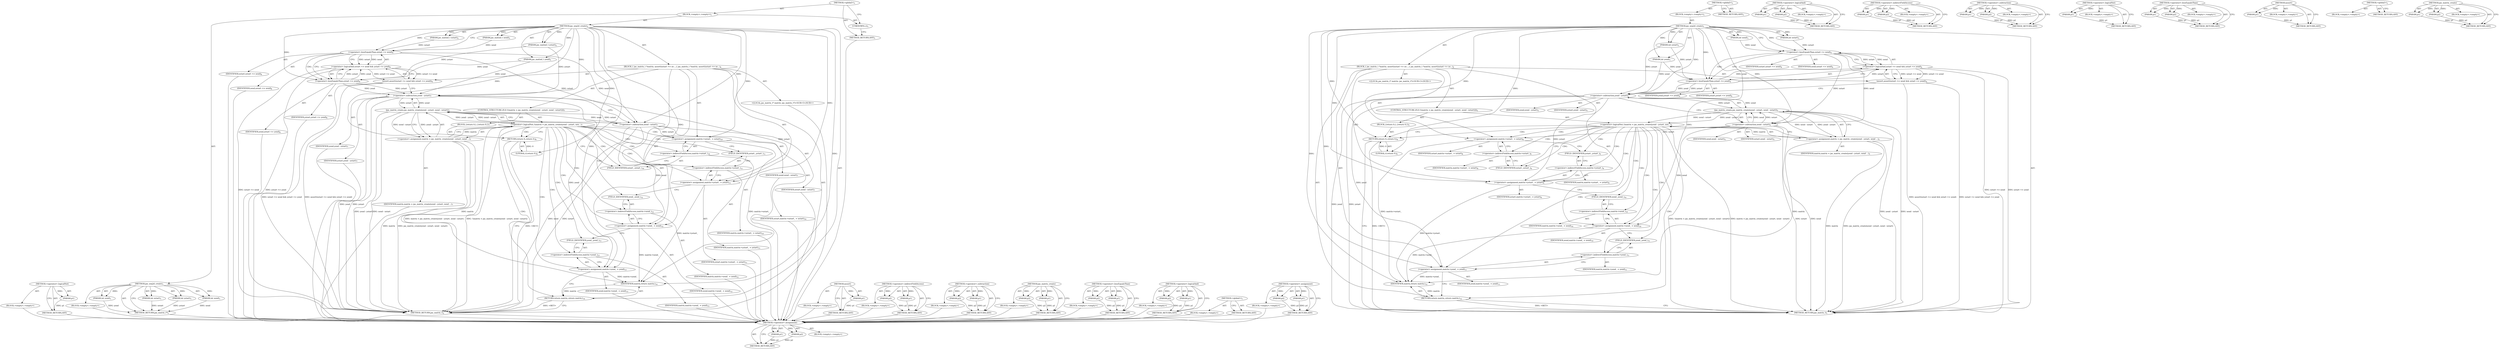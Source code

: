 digraph "&lt;operator&gt;.assignment" {
vulnerable_98 [label=<(METHOD,&lt;operator&gt;.assignment)>];
vulnerable_99 [label=<(PARAM,p1)>];
vulnerable_100 [label=<(PARAM,p2)>];
vulnerable_101 [label=<(BLOCK,&lt;empty&gt;,&lt;empty&gt;)>];
vulnerable_102 [label=<(METHOD_RETURN,ANY)>];
vulnerable_6 [label=<(METHOD,&lt;global&gt;)<SUB>1</SUB>>];
vulnerable_7 [label=<(BLOCK,&lt;empty&gt;,&lt;empty&gt;)<SUB>1</SUB>>];
vulnerable_8 [label=<(METHOD,jas_seq2d_create)<SUB>1</SUB>>];
vulnerable_9 [label=<(PARAM,int xstart)<SUB>1</SUB>>];
vulnerable_10 [label=<(PARAM,int ystart)<SUB>1</SUB>>];
vulnerable_11 [label=<(PARAM,int xend)<SUB>1</SUB>>];
vulnerable_12 [label=<(PARAM,int yend)<SUB>1</SUB>>];
vulnerable_13 [label=<(BLOCK,{
 	jas_matrix_t *matrix;
 	assert(xstart &lt;= xe...,{
 	jas_matrix_t *matrix;
 	assert(xstart &lt;= xe...)<SUB>2</SUB>>];
vulnerable_14 [label="<(LOCAL,jas_matrix_t* matrix: jas_matrix_t*)<SUB>3</SUB>>"];
vulnerable_15 [label=<(assert,assert(xstart &lt;= xend &amp;&amp; ystart &lt;= yend))<SUB>4</SUB>>];
vulnerable_16 [label=<(&lt;operator&gt;.logicalAnd,xstart &lt;= xend &amp;&amp; ystart &lt;= yend)<SUB>4</SUB>>];
vulnerable_17 [label=<(&lt;operator&gt;.lessEqualsThan,xstart &lt;= xend)<SUB>4</SUB>>];
vulnerable_18 [label=<(IDENTIFIER,xstart,xstart &lt;= xend)<SUB>4</SUB>>];
vulnerable_19 [label=<(IDENTIFIER,xend,xstart &lt;= xend)<SUB>4</SUB>>];
vulnerable_20 [label=<(&lt;operator&gt;.lessEqualsThan,ystart &lt;= yend)<SUB>4</SUB>>];
vulnerable_21 [label=<(IDENTIFIER,ystart,ystart &lt;= yend)<SUB>4</SUB>>];
vulnerable_22 [label=<(IDENTIFIER,yend,ystart &lt;= yend)<SUB>4</SUB>>];
vulnerable_23 [label=<(CONTROL_STRUCTURE,IF,if (!(matrix = jas_matrix_create(yend - ystart, xend - xstart))))<SUB>5</SUB>>];
vulnerable_24 [label=<(&lt;operator&gt;.logicalNot,!(matrix = jas_matrix_create(yend - ystart, xen...)<SUB>5</SUB>>];
vulnerable_25 [label=<(&lt;operator&gt;.assignment,matrix = jas_matrix_create(yend - ystart, xend ...)<SUB>5</SUB>>];
vulnerable_26 [label=<(IDENTIFIER,matrix,matrix = jas_matrix_create(yend - ystart, xend ...)<SUB>5</SUB>>];
vulnerable_27 [label=<(jas_matrix_create,jas_matrix_create(yend - ystart, xend - xstart))<SUB>5</SUB>>];
vulnerable_28 [label=<(&lt;operator&gt;.subtraction,yend - ystart)<SUB>5</SUB>>];
vulnerable_29 [label=<(IDENTIFIER,yend,yend - ystart)<SUB>5</SUB>>];
vulnerable_30 [label=<(IDENTIFIER,ystart,yend - ystart)<SUB>5</SUB>>];
vulnerable_31 [label=<(&lt;operator&gt;.subtraction,xend - xstart)<SUB>5</SUB>>];
vulnerable_32 [label=<(IDENTIFIER,xend,xend - xstart)<SUB>5</SUB>>];
vulnerable_33 [label=<(IDENTIFIER,xstart,xend - xstart)<SUB>5</SUB>>];
vulnerable_34 [label=<(BLOCK,{
		return 0;
	},{
		return 0;
	})<SUB>5</SUB>>];
vulnerable_35 [label=<(RETURN,return 0;,return 0;)<SUB>6</SUB>>];
vulnerable_36 [label=<(LITERAL,0,return 0;)<SUB>6</SUB>>];
vulnerable_37 [label=<(&lt;operator&gt;.assignment,matrix-&gt;xstart_ = xstart)<SUB>8</SUB>>];
vulnerable_38 [label=<(&lt;operator&gt;.indirectFieldAccess,matrix-&gt;xstart_)<SUB>8</SUB>>];
vulnerable_39 [label=<(IDENTIFIER,matrix,matrix-&gt;xstart_ = xstart)<SUB>8</SUB>>];
vulnerable_40 [label=<(FIELD_IDENTIFIER,xstart_,xstart_)<SUB>8</SUB>>];
vulnerable_41 [label=<(IDENTIFIER,xstart,matrix-&gt;xstart_ = xstart)<SUB>8</SUB>>];
vulnerable_42 [label=<(&lt;operator&gt;.assignment,matrix-&gt;ystart_ = ystart)<SUB>9</SUB>>];
vulnerable_43 [label=<(&lt;operator&gt;.indirectFieldAccess,matrix-&gt;ystart_)<SUB>9</SUB>>];
vulnerable_44 [label=<(IDENTIFIER,matrix,matrix-&gt;ystart_ = ystart)<SUB>9</SUB>>];
vulnerable_45 [label=<(FIELD_IDENTIFIER,ystart_,ystart_)<SUB>9</SUB>>];
vulnerable_46 [label=<(IDENTIFIER,ystart,matrix-&gt;ystart_ = ystart)<SUB>9</SUB>>];
vulnerable_47 [label=<(&lt;operator&gt;.assignment,matrix-&gt;xend_ = xend)<SUB>10</SUB>>];
vulnerable_48 [label=<(&lt;operator&gt;.indirectFieldAccess,matrix-&gt;xend_)<SUB>10</SUB>>];
vulnerable_49 [label=<(IDENTIFIER,matrix,matrix-&gt;xend_ = xend)<SUB>10</SUB>>];
vulnerable_50 [label=<(FIELD_IDENTIFIER,xend_,xend_)<SUB>10</SUB>>];
vulnerable_51 [label=<(IDENTIFIER,xend,matrix-&gt;xend_ = xend)<SUB>10</SUB>>];
vulnerable_52 [label=<(&lt;operator&gt;.assignment,matrix-&gt;yend_ = yend)<SUB>11</SUB>>];
vulnerable_53 [label=<(&lt;operator&gt;.indirectFieldAccess,matrix-&gt;yend_)<SUB>11</SUB>>];
vulnerable_54 [label=<(IDENTIFIER,matrix,matrix-&gt;yend_ = yend)<SUB>11</SUB>>];
vulnerable_55 [label=<(FIELD_IDENTIFIER,yend_,yend_)<SUB>11</SUB>>];
vulnerable_56 [label=<(IDENTIFIER,yend,matrix-&gt;yend_ = yend)<SUB>11</SUB>>];
vulnerable_57 [label=<(RETURN,return matrix;,return matrix;)<SUB>12</SUB>>];
vulnerable_58 [label=<(IDENTIFIER,matrix,return matrix;)<SUB>12</SUB>>];
vulnerable_59 [label=<(METHOD_RETURN,jas_matrix_t)<SUB>1</SUB>>];
vulnerable_61 [label=<(METHOD_RETURN,ANY)<SUB>1</SUB>>];
vulnerable_84 [label=<(METHOD,&lt;operator&gt;.logicalAnd)>];
vulnerable_85 [label=<(PARAM,p1)>];
vulnerable_86 [label=<(PARAM,p2)>];
vulnerable_87 [label=<(BLOCK,&lt;empty&gt;,&lt;empty&gt;)>];
vulnerable_88 [label=<(METHOD_RETURN,ANY)>];
vulnerable_113 [label=<(METHOD,&lt;operator&gt;.indirectFieldAccess)>];
vulnerable_114 [label=<(PARAM,p1)>];
vulnerable_115 [label=<(PARAM,p2)>];
vulnerable_116 [label=<(BLOCK,&lt;empty&gt;,&lt;empty&gt;)>];
vulnerable_117 [label=<(METHOD_RETURN,ANY)>];
vulnerable_108 [label=<(METHOD,&lt;operator&gt;.subtraction)>];
vulnerable_109 [label=<(PARAM,p1)>];
vulnerable_110 [label=<(PARAM,p2)>];
vulnerable_111 [label=<(BLOCK,&lt;empty&gt;,&lt;empty&gt;)>];
vulnerable_112 [label=<(METHOD_RETURN,ANY)>];
vulnerable_94 [label=<(METHOD,&lt;operator&gt;.logicalNot)>];
vulnerable_95 [label=<(PARAM,p1)>];
vulnerable_96 [label=<(BLOCK,&lt;empty&gt;,&lt;empty&gt;)>];
vulnerable_97 [label=<(METHOD_RETURN,ANY)>];
vulnerable_89 [label=<(METHOD,&lt;operator&gt;.lessEqualsThan)>];
vulnerable_90 [label=<(PARAM,p1)>];
vulnerable_91 [label=<(PARAM,p2)>];
vulnerable_92 [label=<(BLOCK,&lt;empty&gt;,&lt;empty&gt;)>];
vulnerable_93 [label=<(METHOD_RETURN,ANY)>];
vulnerable_80 [label=<(METHOD,assert)>];
vulnerable_81 [label=<(PARAM,p1)>];
vulnerable_82 [label=<(BLOCK,&lt;empty&gt;,&lt;empty&gt;)>];
vulnerable_83 [label=<(METHOD_RETURN,ANY)>];
vulnerable_74 [label=<(METHOD,&lt;global&gt;)<SUB>1</SUB>>];
vulnerable_75 [label=<(BLOCK,&lt;empty&gt;,&lt;empty&gt;)>];
vulnerable_76 [label=<(METHOD_RETURN,ANY)>];
vulnerable_103 [label=<(METHOD,jas_matrix_create)>];
vulnerable_104 [label=<(PARAM,p1)>];
vulnerable_105 [label=<(PARAM,p2)>];
vulnerable_106 [label=<(BLOCK,&lt;empty&gt;,&lt;empty&gt;)>];
vulnerable_107 [label=<(METHOD_RETURN,ANY)>];
fixed_105 [label=<(METHOD,&lt;operator&gt;.logicalNot)>];
fixed_106 [label=<(PARAM,p1)>];
fixed_107 [label=<(BLOCK,&lt;empty&gt;,&lt;empty&gt;)>];
fixed_108 [label=<(METHOD_RETURN,ANY)>];
fixed_6 [label=<(METHOD,&lt;global&gt;)<SUB>1</SUB>>];
fixed_7 [label=<(BLOCK,&lt;empty&gt;,&lt;empty&gt;)<SUB>1</SUB>>];
fixed_8 [label=<(METHOD,jas_seq2d_create)<SUB>1</SUB>>];
fixed_9 [label=<(PARAM,int xstart)<SUB>1</SUB>>];
fixed_10 [label=<(PARAM,int ystart)<SUB>1</SUB>>];
fixed_11 [label=<(PARAM,int xend)<SUB>1</SUB>>];
fixed_12 [label=<(PARAM,int yend)<SUB>1</SUB>>];
fixed_13 [label=<(BLOCK,&lt;empty&gt;,&lt;empty&gt;)>];
fixed_14 [label=<(METHOD_RETURN,jas_matrix_t*)<SUB>1</SUB>>];
fixed_16 [label=<(UNKNOWN,),))<SUB>1</SUB>>];
fixed_17 [label=<(METHOD,jas_seq2d_create)<SUB>2</SUB>>];
fixed_18 [label=<(PARAM,jas_matind_t xstart)<SUB>2</SUB>>];
fixed_19 [label=<(PARAM,jas_matind_t ystart)<SUB>2</SUB>>];
fixed_20 [label=<(PARAM,jas_matind_t xend)<SUB>3</SUB>>];
fixed_21 [label=<(PARAM,jas_matind_t yend)<SUB>3</SUB>>];
fixed_22 [label=<(BLOCK,{
 	jas_matrix_t *matrix;
 	assert(xstart &lt;= xe...,{
 	jas_matrix_t *matrix;
 	assert(xstart &lt;= xe...)<SUB>4</SUB>>];
fixed_23 [label="<(LOCAL,jas_matrix_t* matrix: jas_matrix_t*)<SUB>5</SUB>>"];
fixed_24 [label=<(assert,assert(xstart &lt;= xend &amp;&amp; ystart &lt;= yend))<SUB>6</SUB>>];
fixed_25 [label=<(&lt;operator&gt;.logicalAnd,xstart &lt;= xend &amp;&amp; ystart &lt;= yend)<SUB>6</SUB>>];
fixed_26 [label=<(&lt;operator&gt;.lessEqualsThan,xstart &lt;= xend)<SUB>6</SUB>>];
fixed_27 [label=<(IDENTIFIER,xstart,xstart &lt;= xend)<SUB>6</SUB>>];
fixed_28 [label=<(IDENTIFIER,xend,xstart &lt;= xend)<SUB>6</SUB>>];
fixed_29 [label=<(&lt;operator&gt;.lessEqualsThan,ystart &lt;= yend)<SUB>6</SUB>>];
fixed_30 [label=<(IDENTIFIER,ystart,ystart &lt;= yend)<SUB>6</SUB>>];
fixed_31 [label=<(IDENTIFIER,yend,ystart &lt;= yend)<SUB>6</SUB>>];
fixed_32 [label=<(CONTROL_STRUCTURE,IF,if (!(matrix = jas_matrix_create(yend - ystart, xend - xstart))))<SUB>7</SUB>>];
fixed_33 [label=<(&lt;operator&gt;.logicalNot,!(matrix = jas_matrix_create(yend - ystart, xen...)<SUB>7</SUB>>];
fixed_34 [label=<(&lt;operator&gt;.assignment,matrix = jas_matrix_create(yend - ystart, xend ...)<SUB>7</SUB>>];
fixed_35 [label=<(IDENTIFIER,matrix,matrix = jas_matrix_create(yend - ystart, xend ...)<SUB>7</SUB>>];
fixed_36 [label=<(jas_matrix_create,jas_matrix_create(yend - ystart, xend - xstart))<SUB>7</SUB>>];
fixed_37 [label=<(&lt;operator&gt;.subtraction,yend - ystart)<SUB>7</SUB>>];
fixed_38 [label=<(IDENTIFIER,yend,yend - ystart)<SUB>7</SUB>>];
fixed_39 [label=<(IDENTIFIER,ystart,yend - ystart)<SUB>7</SUB>>];
fixed_40 [label=<(&lt;operator&gt;.subtraction,xend - xstart)<SUB>7</SUB>>];
fixed_41 [label=<(IDENTIFIER,xend,xend - xstart)<SUB>7</SUB>>];
fixed_42 [label=<(IDENTIFIER,xstart,xend - xstart)<SUB>7</SUB>>];
fixed_43 [label=<(BLOCK,{
		return 0;
	},{
		return 0;
	})<SUB>7</SUB>>];
fixed_44 [label=<(RETURN,return 0;,return 0;)<SUB>8</SUB>>];
fixed_45 [label=<(LITERAL,0,return 0;)<SUB>8</SUB>>];
fixed_46 [label=<(&lt;operator&gt;.assignment,matrix-&gt;xstart_ = xstart)<SUB>10</SUB>>];
fixed_47 [label=<(&lt;operator&gt;.indirectFieldAccess,matrix-&gt;xstart_)<SUB>10</SUB>>];
fixed_48 [label=<(IDENTIFIER,matrix,matrix-&gt;xstart_ = xstart)<SUB>10</SUB>>];
fixed_49 [label=<(FIELD_IDENTIFIER,xstart_,xstart_)<SUB>10</SUB>>];
fixed_50 [label=<(IDENTIFIER,xstart,matrix-&gt;xstart_ = xstart)<SUB>10</SUB>>];
fixed_51 [label=<(&lt;operator&gt;.assignment,matrix-&gt;ystart_ = ystart)<SUB>11</SUB>>];
fixed_52 [label=<(&lt;operator&gt;.indirectFieldAccess,matrix-&gt;ystart_)<SUB>11</SUB>>];
fixed_53 [label=<(IDENTIFIER,matrix,matrix-&gt;ystart_ = ystart)<SUB>11</SUB>>];
fixed_54 [label=<(FIELD_IDENTIFIER,ystart_,ystart_)<SUB>11</SUB>>];
fixed_55 [label=<(IDENTIFIER,ystart,matrix-&gt;ystart_ = ystart)<SUB>11</SUB>>];
fixed_56 [label=<(&lt;operator&gt;.assignment,matrix-&gt;xend_ = xend)<SUB>12</SUB>>];
fixed_57 [label=<(&lt;operator&gt;.indirectFieldAccess,matrix-&gt;xend_)<SUB>12</SUB>>];
fixed_58 [label=<(IDENTIFIER,matrix,matrix-&gt;xend_ = xend)<SUB>12</SUB>>];
fixed_59 [label=<(FIELD_IDENTIFIER,xend_,xend_)<SUB>12</SUB>>];
fixed_60 [label=<(IDENTIFIER,xend,matrix-&gt;xend_ = xend)<SUB>12</SUB>>];
fixed_61 [label=<(&lt;operator&gt;.assignment,matrix-&gt;yend_ = yend)<SUB>13</SUB>>];
fixed_62 [label=<(&lt;operator&gt;.indirectFieldAccess,matrix-&gt;yend_)<SUB>13</SUB>>];
fixed_63 [label=<(IDENTIFIER,matrix,matrix-&gt;yend_ = yend)<SUB>13</SUB>>];
fixed_64 [label=<(FIELD_IDENTIFIER,yend_,yend_)<SUB>13</SUB>>];
fixed_65 [label=<(IDENTIFIER,yend,matrix-&gt;yend_ = yend)<SUB>13</SUB>>];
fixed_66 [label=<(RETURN,return matrix;,return matrix;)<SUB>14</SUB>>];
fixed_67 [label=<(IDENTIFIER,matrix,return matrix;)<SUB>14</SUB>>];
fixed_68 [label=<(METHOD_RETURN,jas_matrix_t)<SUB>2</SUB>>];
fixed_70 [label=<(METHOD_RETURN,ANY)<SUB>1</SUB>>];
fixed_91 [label=<(METHOD,assert)>];
fixed_92 [label=<(PARAM,p1)>];
fixed_93 [label=<(BLOCK,&lt;empty&gt;,&lt;empty&gt;)>];
fixed_94 [label=<(METHOD_RETURN,ANY)>];
fixed_124 [label=<(METHOD,&lt;operator&gt;.indirectFieldAccess)>];
fixed_125 [label=<(PARAM,p1)>];
fixed_126 [label=<(PARAM,p2)>];
fixed_127 [label=<(BLOCK,&lt;empty&gt;,&lt;empty&gt;)>];
fixed_128 [label=<(METHOD_RETURN,ANY)>];
fixed_119 [label=<(METHOD,&lt;operator&gt;.subtraction)>];
fixed_120 [label=<(PARAM,p1)>];
fixed_121 [label=<(PARAM,p2)>];
fixed_122 [label=<(BLOCK,&lt;empty&gt;,&lt;empty&gt;)>];
fixed_123 [label=<(METHOD_RETURN,ANY)>];
fixed_114 [label=<(METHOD,jas_matrix_create)>];
fixed_115 [label=<(PARAM,p1)>];
fixed_116 [label=<(PARAM,p2)>];
fixed_117 [label=<(BLOCK,&lt;empty&gt;,&lt;empty&gt;)>];
fixed_118 [label=<(METHOD_RETURN,ANY)>];
fixed_100 [label=<(METHOD,&lt;operator&gt;.lessEqualsThan)>];
fixed_101 [label=<(PARAM,p1)>];
fixed_102 [label=<(PARAM,p2)>];
fixed_103 [label=<(BLOCK,&lt;empty&gt;,&lt;empty&gt;)>];
fixed_104 [label=<(METHOD_RETURN,ANY)>];
fixed_95 [label=<(METHOD,&lt;operator&gt;.logicalAnd)>];
fixed_96 [label=<(PARAM,p1)>];
fixed_97 [label=<(PARAM,p2)>];
fixed_98 [label=<(BLOCK,&lt;empty&gt;,&lt;empty&gt;)>];
fixed_99 [label=<(METHOD_RETURN,ANY)>];
fixed_85 [label=<(METHOD,&lt;global&gt;)<SUB>1</SUB>>];
fixed_86 [label=<(BLOCK,&lt;empty&gt;,&lt;empty&gt;)>];
fixed_87 [label=<(METHOD_RETURN,ANY)>];
fixed_109 [label=<(METHOD,&lt;operator&gt;.assignment)>];
fixed_110 [label=<(PARAM,p1)>];
fixed_111 [label=<(PARAM,p2)>];
fixed_112 [label=<(BLOCK,&lt;empty&gt;,&lt;empty&gt;)>];
fixed_113 [label=<(METHOD_RETURN,ANY)>];
vulnerable_98 -> vulnerable_99  [key=0, label="AST: "];
vulnerable_98 -> vulnerable_99  [key=1, label="DDG: "];
vulnerable_98 -> vulnerable_101  [key=0, label="AST: "];
vulnerable_98 -> vulnerable_100  [key=0, label="AST: "];
vulnerable_98 -> vulnerable_100  [key=1, label="DDG: "];
vulnerable_98 -> vulnerable_102  [key=0, label="AST: "];
vulnerable_98 -> vulnerable_102  [key=1, label="CFG: "];
vulnerable_99 -> vulnerable_102  [key=0, label="DDG: p1"];
vulnerable_100 -> vulnerable_102  [key=0, label="DDG: p2"];
vulnerable_6 -> vulnerable_7  [key=0, label="AST: "];
vulnerable_6 -> vulnerable_61  [key=0, label="AST: "];
vulnerable_6 -> vulnerable_61  [key=1, label="CFG: "];
vulnerable_7 -> vulnerable_8  [key=0, label="AST: "];
vulnerable_8 -> vulnerable_9  [key=0, label="AST: "];
vulnerable_8 -> vulnerable_9  [key=1, label="DDG: "];
vulnerable_8 -> vulnerable_10  [key=0, label="AST: "];
vulnerable_8 -> vulnerable_10  [key=1, label="DDG: "];
vulnerable_8 -> vulnerable_11  [key=0, label="AST: "];
vulnerable_8 -> vulnerable_11  [key=1, label="DDG: "];
vulnerable_8 -> vulnerable_12  [key=0, label="AST: "];
vulnerable_8 -> vulnerable_12  [key=1, label="DDG: "];
vulnerable_8 -> vulnerable_13  [key=0, label="AST: "];
vulnerable_8 -> vulnerable_59  [key=0, label="AST: "];
vulnerable_8 -> vulnerable_17  [key=0, label="CFG: "];
vulnerable_8 -> vulnerable_17  [key=1, label="DDG: "];
vulnerable_8 -> vulnerable_37  [key=0, label="DDG: "];
vulnerable_8 -> vulnerable_42  [key=0, label="DDG: "];
vulnerable_8 -> vulnerable_47  [key=0, label="DDG: "];
vulnerable_8 -> vulnerable_52  [key=0, label="DDG: "];
vulnerable_8 -> vulnerable_58  [key=0, label="DDG: "];
vulnerable_8 -> vulnerable_35  [key=0, label="DDG: "];
vulnerable_8 -> vulnerable_20  [key=0, label="DDG: "];
vulnerable_8 -> vulnerable_36  [key=0, label="DDG: "];
vulnerable_8 -> vulnerable_28  [key=0, label="DDG: "];
vulnerable_8 -> vulnerable_31  [key=0, label="DDG: "];
vulnerable_9 -> vulnerable_17  [key=0, label="DDG: xstart"];
vulnerable_10 -> vulnerable_20  [key=0, label="DDG: ystart"];
vulnerable_10 -> vulnerable_28  [key=0, label="DDG: ystart"];
vulnerable_11 -> vulnerable_17  [key=0, label="DDG: xend"];
vulnerable_12 -> vulnerable_20  [key=0, label="DDG: yend"];
vulnerable_12 -> vulnerable_28  [key=0, label="DDG: yend"];
vulnerable_13 -> vulnerable_14  [key=0, label="AST: "];
vulnerable_13 -> vulnerable_15  [key=0, label="AST: "];
vulnerable_13 -> vulnerable_23  [key=0, label="AST: "];
vulnerable_13 -> vulnerable_37  [key=0, label="AST: "];
vulnerable_13 -> vulnerable_42  [key=0, label="AST: "];
vulnerable_13 -> vulnerable_47  [key=0, label="AST: "];
vulnerable_13 -> vulnerable_52  [key=0, label="AST: "];
vulnerable_13 -> vulnerable_57  [key=0, label="AST: "];
vulnerable_15 -> vulnerable_16  [key=0, label="AST: "];
vulnerable_15 -> vulnerable_28  [key=0, label="CFG: "];
vulnerable_15 -> vulnerable_59  [key=0, label="DDG: xstart &lt;= xend &amp;&amp; ystart &lt;= yend"];
vulnerable_15 -> vulnerable_59  [key=1, label="DDG: assert(xstart &lt;= xend &amp;&amp; ystart &lt;= yend)"];
vulnerable_16 -> vulnerable_17  [key=0, label="AST: "];
vulnerable_16 -> vulnerable_20  [key=0, label="AST: "];
vulnerable_16 -> vulnerable_15  [key=0, label="CFG: "];
vulnerable_16 -> vulnerable_15  [key=1, label="DDG: xstart &lt;= xend"];
vulnerable_16 -> vulnerable_15  [key=2, label="DDG: ystart &lt;= yend"];
vulnerable_16 -> vulnerable_59  [key=0, label="DDG: xstart &lt;= xend"];
vulnerable_16 -> vulnerable_59  [key=1, label="DDG: ystart &lt;= yend"];
vulnerable_17 -> vulnerable_18  [key=0, label="AST: "];
vulnerable_17 -> vulnerable_19  [key=0, label="AST: "];
vulnerable_17 -> vulnerable_16  [key=0, label="CFG: "];
vulnerable_17 -> vulnerable_16  [key=1, label="DDG: xstart"];
vulnerable_17 -> vulnerable_16  [key=2, label="DDG: xend"];
vulnerable_17 -> vulnerable_20  [key=0, label="CFG: "];
vulnerable_17 -> vulnerable_20  [key=1, label="CDG: "];
vulnerable_17 -> vulnerable_31  [key=0, label="DDG: xend"];
vulnerable_17 -> vulnerable_31  [key=1, label="DDG: xstart"];
vulnerable_20 -> vulnerable_21  [key=0, label="AST: "];
vulnerable_20 -> vulnerable_22  [key=0, label="AST: "];
vulnerable_20 -> vulnerable_16  [key=0, label="CFG: "];
vulnerable_20 -> vulnerable_16  [key=1, label="DDG: ystart"];
vulnerable_20 -> vulnerable_16  [key=2, label="DDG: yend"];
vulnerable_20 -> vulnerable_28  [key=0, label="DDG: yend"];
vulnerable_20 -> vulnerable_28  [key=1, label="DDG: ystart"];
vulnerable_23 -> vulnerable_24  [key=0, label="AST: "];
vulnerable_23 -> vulnerable_34  [key=0, label="AST: "];
vulnerable_24 -> vulnerable_25  [key=0, label="AST: "];
vulnerable_24 -> vulnerable_35  [key=0, label="CFG: "];
vulnerable_24 -> vulnerable_35  [key=1, label="CDG: "];
vulnerable_24 -> vulnerable_40  [key=0, label="CFG: "];
vulnerable_24 -> vulnerable_40  [key=1, label="CDG: "];
vulnerable_24 -> vulnerable_59  [key=0, label="DDG: matrix = jas_matrix_create(yend - ystart, xend - xstart)"];
vulnerable_24 -> vulnerable_59  [key=1, label="DDG: !(matrix = jas_matrix_create(yend - ystart, xend - xstart))"];
vulnerable_24 -> vulnerable_47  [key=0, label="CDG: "];
vulnerable_24 -> vulnerable_48  [key=0, label="CDG: "];
vulnerable_24 -> vulnerable_42  [key=0, label="CDG: "];
vulnerable_24 -> vulnerable_57  [key=0, label="CDG: "];
vulnerable_24 -> vulnerable_52  [key=0, label="CDG: "];
vulnerable_24 -> vulnerable_37  [key=0, label="CDG: "];
vulnerable_24 -> vulnerable_53  [key=0, label="CDG: "];
vulnerable_24 -> vulnerable_38  [key=0, label="CDG: "];
vulnerable_24 -> vulnerable_45  [key=0, label="CDG: "];
vulnerable_24 -> vulnerable_50  [key=0, label="CDG: "];
vulnerable_24 -> vulnerable_55  [key=0, label="CDG: "];
vulnerable_24 -> vulnerable_43  [key=0, label="CDG: "];
vulnerable_25 -> vulnerable_26  [key=0, label="AST: "];
vulnerable_25 -> vulnerable_27  [key=0, label="AST: "];
vulnerable_25 -> vulnerable_24  [key=0, label="CFG: "];
vulnerable_25 -> vulnerable_24  [key=1, label="DDG: matrix"];
vulnerable_25 -> vulnerable_59  [key=0, label="DDG: matrix"];
vulnerable_25 -> vulnerable_59  [key=1, label="DDG: jas_matrix_create(yend - ystart, xend - xstart)"];
vulnerable_25 -> vulnerable_58  [key=0, label="DDG: matrix"];
vulnerable_27 -> vulnerable_28  [key=0, label="AST: "];
vulnerable_27 -> vulnerable_31  [key=0, label="AST: "];
vulnerable_27 -> vulnerable_25  [key=0, label="CFG: "];
vulnerable_27 -> vulnerable_25  [key=1, label="DDG: yend - ystart"];
vulnerable_27 -> vulnerable_25  [key=2, label="DDG: xend - xstart"];
vulnerable_27 -> vulnerable_59  [key=0, label="DDG: yend - ystart"];
vulnerable_27 -> vulnerable_59  [key=1, label="DDG: xend - xstart"];
vulnerable_27 -> vulnerable_24  [key=0, label="DDG: yend - ystart"];
vulnerable_27 -> vulnerable_24  [key=1, label="DDG: xend - xstart"];
vulnerable_28 -> vulnerable_29  [key=0, label="AST: "];
vulnerable_28 -> vulnerable_30  [key=0, label="AST: "];
vulnerable_28 -> vulnerable_31  [key=0, label="CFG: "];
vulnerable_28 -> vulnerable_59  [key=0, label="DDG: yend"];
vulnerable_28 -> vulnerable_59  [key=1, label="DDG: ystart"];
vulnerable_28 -> vulnerable_42  [key=0, label="DDG: ystart"];
vulnerable_28 -> vulnerable_52  [key=0, label="DDG: yend"];
vulnerable_28 -> vulnerable_27  [key=0, label="DDG: yend"];
vulnerable_28 -> vulnerable_27  [key=1, label="DDG: ystart"];
vulnerable_31 -> vulnerable_32  [key=0, label="AST: "];
vulnerable_31 -> vulnerable_33  [key=0, label="AST: "];
vulnerable_31 -> vulnerable_27  [key=0, label="CFG: "];
vulnerable_31 -> vulnerable_27  [key=1, label="DDG: xend"];
vulnerable_31 -> vulnerable_27  [key=2, label="DDG: xstart"];
vulnerable_31 -> vulnerable_59  [key=0, label="DDG: xend"];
vulnerable_31 -> vulnerable_59  [key=1, label="DDG: xstart"];
vulnerable_31 -> vulnerable_37  [key=0, label="DDG: xstart"];
vulnerable_31 -> vulnerable_47  [key=0, label="DDG: xend"];
vulnerable_34 -> vulnerable_35  [key=0, label="AST: "];
vulnerable_35 -> vulnerable_36  [key=0, label="AST: "];
vulnerable_35 -> vulnerable_59  [key=0, label="CFG: "];
vulnerable_35 -> vulnerable_59  [key=1, label="DDG: &lt;RET&gt;"];
vulnerable_36 -> vulnerable_35  [key=0, label="DDG: 0"];
vulnerable_37 -> vulnerable_38  [key=0, label="AST: "];
vulnerable_37 -> vulnerable_41  [key=0, label="AST: "];
vulnerable_37 -> vulnerable_45  [key=0, label="CFG: "];
vulnerable_37 -> vulnerable_58  [key=0, label="DDG: matrix-&gt;xstart_"];
vulnerable_38 -> vulnerable_39  [key=0, label="AST: "];
vulnerable_38 -> vulnerable_40  [key=0, label="AST: "];
vulnerable_38 -> vulnerable_37  [key=0, label="CFG: "];
vulnerable_40 -> vulnerable_38  [key=0, label="CFG: "];
vulnerable_42 -> vulnerable_43  [key=0, label="AST: "];
vulnerable_42 -> vulnerable_46  [key=0, label="AST: "];
vulnerable_42 -> vulnerable_50  [key=0, label="CFG: "];
vulnerable_42 -> vulnerable_58  [key=0, label="DDG: matrix-&gt;ystart_"];
vulnerable_43 -> vulnerable_44  [key=0, label="AST: "];
vulnerable_43 -> vulnerable_45  [key=0, label="AST: "];
vulnerable_43 -> vulnerable_42  [key=0, label="CFG: "];
vulnerable_45 -> vulnerable_43  [key=0, label="CFG: "];
vulnerable_47 -> vulnerable_48  [key=0, label="AST: "];
vulnerable_47 -> vulnerable_51  [key=0, label="AST: "];
vulnerable_47 -> vulnerable_55  [key=0, label="CFG: "];
vulnerable_47 -> vulnerable_58  [key=0, label="DDG: matrix-&gt;xend_"];
vulnerable_48 -> vulnerable_49  [key=0, label="AST: "];
vulnerable_48 -> vulnerable_50  [key=0, label="AST: "];
vulnerable_48 -> vulnerable_47  [key=0, label="CFG: "];
vulnerable_50 -> vulnerable_48  [key=0, label="CFG: "];
vulnerable_52 -> vulnerable_53  [key=0, label="AST: "];
vulnerable_52 -> vulnerable_56  [key=0, label="AST: "];
vulnerable_52 -> vulnerable_57  [key=0, label="CFG: "];
vulnerable_52 -> vulnerable_58  [key=0, label="DDG: matrix-&gt;yend_"];
vulnerable_53 -> vulnerable_54  [key=0, label="AST: "];
vulnerable_53 -> vulnerable_55  [key=0, label="AST: "];
vulnerable_53 -> vulnerable_52  [key=0, label="CFG: "];
vulnerable_55 -> vulnerable_53  [key=0, label="CFG: "];
vulnerable_57 -> vulnerable_58  [key=0, label="AST: "];
vulnerable_57 -> vulnerable_59  [key=0, label="CFG: "];
vulnerable_57 -> vulnerable_59  [key=1, label="DDG: &lt;RET&gt;"];
vulnerable_58 -> vulnerable_57  [key=0, label="DDG: matrix"];
vulnerable_84 -> vulnerable_85  [key=0, label="AST: "];
vulnerable_84 -> vulnerable_85  [key=1, label="DDG: "];
vulnerable_84 -> vulnerable_87  [key=0, label="AST: "];
vulnerable_84 -> vulnerable_86  [key=0, label="AST: "];
vulnerable_84 -> vulnerable_86  [key=1, label="DDG: "];
vulnerable_84 -> vulnerable_88  [key=0, label="AST: "];
vulnerable_84 -> vulnerable_88  [key=1, label="CFG: "];
vulnerable_85 -> vulnerable_88  [key=0, label="DDG: p1"];
vulnerable_86 -> vulnerable_88  [key=0, label="DDG: p2"];
vulnerable_113 -> vulnerable_114  [key=0, label="AST: "];
vulnerable_113 -> vulnerable_114  [key=1, label="DDG: "];
vulnerable_113 -> vulnerable_116  [key=0, label="AST: "];
vulnerable_113 -> vulnerable_115  [key=0, label="AST: "];
vulnerable_113 -> vulnerable_115  [key=1, label="DDG: "];
vulnerable_113 -> vulnerable_117  [key=0, label="AST: "];
vulnerable_113 -> vulnerable_117  [key=1, label="CFG: "];
vulnerable_114 -> vulnerable_117  [key=0, label="DDG: p1"];
vulnerable_115 -> vulnerable_117  [key=0, label="DDG: p2"];
vulnerable_108 -> vulnerable_109  [key=0, label="AST: "];
vulnerable_108 -> vulnerable_109  [key=1, label="DDG: "];
vulnerable_108 -> vulnerable_111  [key=0, label="AST: "];
vulnerable_108 -> vulnerable_110  [key=0, label="AST: "];
vulnerable_108 -> vulnerable_110  [key=1, label="DDG: "];
vulnerable_108 -> vulnerable_112  [key=0, label="AST: "];
vulnerable_108 -> vulnerable_112  [key=1, label="CFG: "];
vulnerable_109 -> vulnerable_112  [key=0, label="DDG: p1"];
vulnerable_110 -> vulnerable_112  [key=0, label="DDG: p2"];
vulnerable_94 -> vulnerable_95  [key=0, label="AST: "];
vulnerable_94 -> vulnerable_95  [key=1, label="DDG: "];
vulnerable_94 -> vulnerable_96  [key=0, label="AST: "];
vulnerable_94 -> vulnerable_97  [key=0, label="AST: "];
vulnerable_94 -> vulnerable_97  [key=1, label="CFG: "];
vulnerable_95 -> vulnerable_97  [key=0, label="DDG: p1"];
vulnerable_89 -> vulnerable_90  [key=0, label="AST: "];
vulnerable_89 -> vulnerable_90  [key=1, label="DDG: "];
vulnerable_89 -> vulnerable_92  [key=0, label="AST: "];
vulnerable_89 -> vulnerable_91  [key=0, label="AST: "];
vulnerable_89 -> vulnerable_91  [key=1, label="DDG: "];
vulnerable_89 -> vulnerable_93  [key=0, label="AST: "];
vulnerable_89 -> vulnerable_93  [key=1, label="CFG: "];
vulnerable_90 -> vulnerable_93  [key=0, label="DDG: p1"];
vulnerable_91 -> vulnerable_93  [key=0, label="DDG: p2"];
vulnerable_80 -> vulnerable_81  [key=0, label="AST: "];
vulnerable_80 -> vulnerable_81  [key=1, label="DDG: "];
vulnerable_80 -> vulnerable_82  [key=0, label="AST: "];
vulnerable_80 -> vulnerable_83  [key=0, label="AST: "];
vulnerable_80 -> vulnerable_83  [key=1, label="CFG: "];
vulnerable_81 -> vulnerable_83  [key=0, label="DDG: p1"];
vulnerable_74 -> vulnerable_75  [key=0, label="AST: "];
vulnerable_74 -> vulnerable_76  [key=0, label="AST: "];
vulnerable_74 -> vulnerable_76  [key=1, label="CFG: "];
vulnerable_103 -> vulnerable_104  [key=0, label="AST: "];
vulnerable_103 -> vulnerable_104  [key=1, label="DDG: "];
vulnerable_103 -> vulnerable_106  [key=0, label="AST: "];
vulnerable_103 -> vulnerable_105  [key=0, label="AST: "];
vulnerable_103 -> vulnerable_105  [key=1, label="DDG: "];
vulnerable_103 -> vulnerable_107  [key=0, label="AST: "];
vulnerable_103 -> vulnerable_107  [key=1, label="CFG: "];
vulnerable_104 -> vulnerable_107  [key=0, label="DDG: p1"];
vulnerable_105 -> vulnerable_107  [key=0, label="DDG: p2"];
fixed_105 -> fixed_106  [key=0, label="AST: "];
fixed_105 -> fixed_106  [key=1, label="DDG: "];
fixed_105 -> fixed_107  [key=0, label="AST: "];
fixed_105 -> fixed_108  [key=0, label="AST: "];
fixed_105 -> fixed_108  [key=1, label="CFG: "];
fixed_106 -> fixed_108  [key=0, label="DDG: p1"];
fixed_107 -> vulnerable_98  [key=0];
fixed_108 -> vulnerable_98  [key=0];
fixed_6 -> fixed_7  [key=0, label="AST: "];
fixed_6 -> fixed_70  [key=0, label="AST: "];
fixed_6 -> fixed_16  [key=0, label="CFG: "];
fixed_7 -> fixed_8  [key=0, label="AST: "];
fixed_7 -> fixed_16  [key=0, label="AST: "];
fixed_7 -> fixed_17  [key=0, label="AST: "];
fixed_8 -> fixed_9  [key=0, label="AST: "];
fixed_8 -> fixed_9  [key=1, label="DDG: "];
fixed_8 -> fixed_10  [key=0, label="AST: "];
fixed_8 -> fixed_10  [key=1, label="DDG: "];
fixed_8 -> fixed_11  [key=0, label="AST: "];
fixed_8 -> fixed_11  [key=1, label="DDG: "];
fixed_8 -> fixed_12  [key=0, label="AST: "];
fixed_8 -> fixed_12  [key=1, label="DDG: "];
fixed_8 -> fixed_13  [key=0, label="AST: "];
fixed_8 -> fixed_14  [key=0, label="AST: "];
fixed_8 -> fixed_14  [key=1, label="CFG: "];
fixed_9 -> fixed_14  [key=0, label="DDG: xstart"];
fixed_10 -> fixed_14  [key=0, label="DDG: ystart"];
fixed_11 -> fixed_14  [key=0, label="DDG: xend"];
fixed_12 -> fixed_14  [key=0, label="DDG: yend"];
fixed_13 -> vulnerable_98  [key=0];
fixed_14 -> vulnerable_98  [key=0];
fixed_16 -> fixed_70  [key=0, label="CFG: "];
fixed_17 -> fixed_18  [key=0, label="AST: "];
fixed_17 -> fixed_18  [key=1, label="DDG: "];
fixed_17 -> fixed_19  [key=0, label="AST: "];
fixed_17 -> fixed_19  [key=1, label="DDG: "];
fixed_17 -> fixed_20  [key=0, label="AST: "];
fixed_17 -> fixed_20  [key=1, label="DDG: "];
fixed_17 -> fixed_21  [key=0, label="AST: "];
fixed_17 -> fixed_21  [key=1, label="DDG: "];
fixed_17 -> fixed_22  [key=0, label="AST: "];
fixed_17 -> fixed_68  [key=0, label="AST: "];
fixed_17 -> fixed_26  [key=0, label="CFG: "];
fixed_17 -> fixed_26  [key=1, label="DDG: "];
fixed_17 -> fixed_46  [key=0, label="DDG: "];
fixed_17 -> fixed_51  [key=0, label="DDG: "];
fixed_17 -> fixed_56  [key=0, label="DDG: "];
fixed_17 -> fixed_61  [key=0, label="DDG: "];
fixed_17 -> fixed_67  [key=0, label="DDG: "];
fixed_17 -> fixed_44  [key=0, label="DDG: "];
fixed_17 -> fixed_29  [key=0, label="DDG: "];
fixed_17 -> fixed_45  [key=0, label="DDG: "];
fixed_17 -> fixed_37  [key=0, label="DDG: "];
fixed_17 -> fixed_40  [key=0, label="DDG: "];
fixed_18 -> fixed_26  [key=0, label="DDG: xstart"];
fixed_19 -> fixed_29  [key=0, label="DDG: ystart"];
fixed_19 -> fixed_37  [key=0, label="DDG: ystart"];
fixed_20 -> fixed_26  [key=0, label="DDG: xend"];
fixed_21 -> fixed_29  [key=0, label="DDG: yend"];
fixed_21 -> fixed_37  [key=0, label="DDG: yend"];
fixed_22 -> fixed_23  [key=0, label="AST: "];
fixed_22 -> fixed_24  [key=0, label="AST: "];
fixed_22 -> fixed_32  [key=0, label="AST: "];
fixed_22 -> fixed_46  [key=0, label="AST: "];
fixed_22 -> fixed_51  [key=0, label="AST: "];
fixed_22 -> fixed_56  [key=0, label="AST: "];
fixed_22 -> fixed_61  [key=0, label="AST: "];
fixed_22 -> fixed_66  [key=0, label="AST: "];
fixed_23 -> vulnerable_98  [key=0];
fixed_24 -> fixed_25  [key=0, label="AST: "];
fixed_24 -> fixed_37  [key=0, label="CFG: "];
fixed_24 -> fixed_68  [key=0, label="DDG: xstart &lt;= xend &amp;&amp; ystart &lt;= yend"];
fixed_24 -> fixed_68  [key=1, label="DDG: assert(xstart &lt;= xend &amp;&amp; ystart &lt;= yend)"];
fixed_25 -> fixed_26  [key=0, label="AST: "];
fixed_25 -> fixed_29  [key=0, label="AST: "];
fixed_25 -> fixed_24  [key=0, label="CFG: "];
fixed_25 -> fixed_24  [key=1, label="DDG: xstart &lt;= xend"];
fixed_25 -> fixed_24  [key=2, label="DDG: ystart &lt;= yend"];
fixed_25 -> fixed_68  [key=0, label="DDG: xstart &lt;= xend"];
fixed_25 -> fixed_68  [key=1, label="DDG: ystart &lt;= yend"];
fixed_26 -> fixed_27  [key=0, label="AST: "];
fixed_26 -> fixed_28  [key=0, label="AST: "];
fixed_26 -> fixed_25  [key=0, label="CFG: "];
fixed_26 -> fixed_25  [key=1, label="DDG: xstart"];
fixed_26 -> fixed_25  [key=2, label="DDG: xend"];
fixed_26 -> fixed_29  [key=0, label="CFG: "];
fixed_26 -> fixed_29  [key=1, label="CDG: "];
fixed_26 -> fixed_40  [key=0, label="DDG: xend"];
fixed_26 -> fixed_40  [key=1, label="DDG: xstart"];
fixed_27 -> vulnerable_98  [key=0];
fixed_28 -> vulnerable_98  [key=0];
fixed_29 -> fixed_30  [key=0, label="AST: "];
fixed_29 -> fixed_31  [key=0, label="AST: "];
fixed_29 -> fixed_25  [key=0, label="CFG: "];
fixed_29 -> fixed_25  [key=1, label="DDG: ystart"];
fixed_29 -> fixed_25  [key=2, label="DDG: yend"];
fixed_29 -> fixed_37  [key=0, label="DDG: yend"];
fixed_29 -> fixed_37  [key=1, label="DDG: ystart"];
fixed_30 -> vulnerable_98  [key=0];
fixed_31 -> vulnerable_98  [key=0];
fixed_32 -> fixed_33  [key=0, label="AST: "];
fixed_32 -> fixed_43  [key=0, label="AST: "];
fixed_33 -> fixed_34  [key=0, label="AST: "];
fixed_33 -> fixed_44  [key=0, label="CFG: "];
fixed_33 -> fixed_44  [key=1, label="CDG: "];
fixed_33 -> fixed_49  [key=0, label="CFG: "];
fixed_33 -> fixed_49  [key=1, label="CDG: "];
fixed_33 -> fixed_68  [key=0, label="DDG: matrix = jas_matrix_create(yend - ystart, xend - xstart)"];
fixed_33 -> fixed_68  [key=1, label="DDG: !(matrix = jas_matrix_create(yend - ystart, xend - xstart))"];
fixed_33 -> fixed_47  [key=0, label="CDG: "];
fixed_33 -> fixed_61  [key=0, label="CDG: "];
fixed_33 -> fixed_64  [key=0, label="CDG: "];
fixed_33 -> fixed_51  [key=0, label="CDG: "];
fixed_33 -> fixed_57  [key=0, label="CDG: "];
fixed_33 -> fixed_66  [key=0, label="CDG: "];
fixed_33 -> fixed_52  [key=0, label="CDG: "];
fixed_33 -> fixed_46  [key=0, label="CDG: "];
fixed_33 -> fixed_56  [key=0, label="CDG: "];
fixed_33 -> fixed_59  [key=0, label="CDG: "];
fixed_33 -> fixed_54  [key=0, label="CDG: "];
fixed_33 -> fixed_62  [key=0, label="CDG: "];
fixed_34 -> fixed_35  [key=0, label="AST: "];
fixed_34 -> fixed_36  [key=0, label="AST: "];
fixed_34 -> fixed_33  [key=0, label="CFG: "];
fixed_34 -> fixed_33  [key=1, label="DDG: matrix"];
fixed_34 -> fixed_68  [key=0, label="DDG: matrix"];
fixed_34 -> fixed_68  [key=1, label="DDG: jas_matrix_create(yend - ystart, xend - xstart)"];
fixed_34 -> fixed_67  [key=0, label="DDG: matrix"];
fixed_35 -> vulnerable_98  [key=0];
fixed_36 -> fixed_37  [key=0, label="AST: "];
fixed_36 -> fixed_40  [key=0, label="AST: "];
fixed_36 -> fixed_34  [key=0, label="CFG: "];
fixed_36 -> fixed_34  [key=1, label="DDG: yend - ystart"];
fixed_36 -> fixed_34  [key=2, label="DDG: xend - xstart"];
fixed_36 -> fixed_68  [key=0, label="DDG: yend - ystart"];
fixed_36 -> fixed_68  [key=1, label="DDG: xend - xstart"];
fixed_36 -> fixed_33  [key=0, label="DDG: yend - ystart"];
fixed_36 -> fixed_33  [key=1, label="DDG: xend - xstart"];
fixed_37 -> fixed_38  [key=0, label="AST: "];
fixed_37 -> fixed_39  [key=0, label="AST: "];
fixed_37 -> fixed_40  [key=0, label="CFG: "];
fixed_37 -> fixed_68  [key=0, label="DDG: yend"];
fixed_37 -> fixed_68  [key=1, label="DDG: ystart"];
fixed_37 -> fixed_51  [key=0, label="DDG: ystart"];
fixed_37 -> fixed_61  [key=0, label="DDG: yend"];
fixed_37 -> fixed_36  [key=0, label="DDG: yend"];
fixed_37 -> fixed_36  [key=1, label="DDG: ystart"];
fixed_38 -> vulnerable_98  [key=0];
fixed_39 -> vulnerable_98  [key=0];
fixed_40 -> fixed_41  [key=0, label="AST: "];
fixed_40 -> fixed_42  [key=0, label="AST: "];
fixed_40 -> fixed_36  [key=0, label="CFG: "];
fixed_40 -> fixed_36  [key=1, label="DDG: xend"];
fixed_40 -> fixed_36  [key=2, label="DDG: xstart"];
fixed_40 -> fixed_68  [key=0, label="DDG: xend"];
fixed_40 -> fixed_68  [key=1, label="DDG: xstart"];
fixed_40 -> fixed_46  [key=0, label="DDG: xstart"];
fixed_40 -> fixed_56  [key=0, label="DDG: xend"];
fixed_41 -> vulnerable_98  [key=0];
fixed_42 -> vulnerable_98  [key=0];
fixed_43 -> fixed_44  [key=0, label="AST: "];
fixed_44 -> fixed_45  [key=0, label="AST: "];
fixed_44 -> fixed_68  [key=0, label="CFG: "];
fixed_44 -> fixed_68  [key=1, label="DDG: &lt;RET&gt;"];
fixed_45 -> fixed_44  [key=0, label="DDG: 0"];
fixed_46 -> fixed_47  [key=0, label="AST: "];
fixed_46 -> fixed_50  [key=0, label="AST: "];
fixed_46 -> fixed_54  [key=0, label="CFG: "];
fixed_46 -> fixed_67  [key=0, label="DDG: matrix-&gt;xstart_"];
fixed_47 -> fixed_48  [key=0, label="AST: "];
fixed_47 -> fixed_49  [key=0, label="AST: "];
fixed_47 -> fixed_46  [key=0, label="CFG: "];
fixed_48 -> vulnerable_98  [key=0];
fixed_49 -> fixed_47  [key=0, label="CFG: "];
fixed_50 -> vulnerable_98  [key=0];
fixed_51 -> fixed_52  [key=0, label="AST: "];
fixed_51 -> fixed_55  [key=0, label="AST: "];
fixed_51 -> fixed_59  [key=0, label="CFG: "];
fixed_51 -> fixed_67  [key=0, label="DDG: matrix-&gt;ystart_"];
fixed_52 -> fixed_53  [key=0, label="AST: "];
fixed_52 -> fixed_54  [key=0, label="AST: "];
fixed_52 -> fixed_51  [key=0, label="CFG: "];
fixed_53 -> vulnerable_98  [key=0];
fixed_54 -> fixed_52  [key=0, label="CFG: "];
fixed_55 -> vulnerable_98  [key=0];
fixed_56 -> fixed_57  [key=0, label="AST: "];
fixed_56 -> fixed_60  [key=0, label="AST: "];
fixed_56 -> fixed_64  [key=0, label="CFG: "];
fixed_56 -> fixed_67  [key=0, label="DDG: matrix-&gt;xend_"];
fixed_57 -> fixed_58  [key=0, label="AST: "];
fixed_57 -> fixed_59  [key=0, label="AST: "];
fixed_57 -> fixed_56  [key=0, label="CFG: "];
fixed_58 -> vulnerable_98  [key=0];
fixed_59 -> fixed_57  [key=0, label="CFG: "];
fixed_60 -> vulnerable_98  [key=0];
fixed_61 -> fixed_62  [key=0, label="AST: "];
fixed_61 -> fixed_65  [key=0, label="AST: "];
fixed_61 -> fixed_66  [key=0, label="CFG: "];
fixed_61 -> fixed_67  [key=0, label="DDG: matrix-&gt;yend_"];
fixed_62 -> fixed_63  [key=0, label="AST: "];
fixed_62 -> fixed_64  [key=0, label="AST: "];
fixed_62 -> fixed_61  [key=0, label="CFG: "];
fixed_63 -> vulnerable_98  [key=0];
fixed_64 -> fixed_62  [key=0, label="CFG: "];
fixed_65 -> vulnerable_98  [key=0];
fixed_66 -> fixed_67  [key=0, label="AST: "];
fixed_66 -> fixed_68  [key=0, label="CFG: "];
fixed_66 -> fixed_68  [key=1, label="DDG: &lt;RET&gt;"];
fixed_67 -> fixed_66  [key=0, label="DDG: matrix"];
fixed_68 -> vulnerable_98  [key=0];
fixed_70 -> vulnerable_98  [key=0];
fixed_91 -> fixed_92  [key=0, label="AST: "];
fixed_91 -> fixed_92  [key=1, label="DDG: "];
fixed_91 -> fixed_93  [key=0, label="AST: "];
fixed_91 -> fixed_94  [key=0, label="AST: "];
fixed_91 -> fixed_94  [key=1, label="CFG: "];
fixed_92 -> fixed_94  [key=0, label="DDG: p1"];
fixed_93 -> vulnerable_98  [key=0];
fixed_94 -> vulnerable_98  [key=0];
fixed_124 -> fixed_125  [key=0, label="AST: "];
fixed_124 -> fixed_125  [key=1, label="DDG: "];
fixed_124 -> fixed_127  [key=0, label="AST: "];
fixed_124 -> fixed_126  [key=0, label="AST: "];
fixed_124 -> fixed_126  [key=1, label="DDG: "];
fixed_124 -> fixed_128  [key=0, label="AST: "];
fixed_124 -> fixed_128  [key=1, label="CFG: "];
fixed_125 -> fixed_128  [key=0, label="DDG: p1"];
fixed_126 -> fixed_128  [key=0, label="DDG: p2"];
fixed_127 -> vulnerable_98  [key=0];
fixed_128 -> vulnerable_98  [key=0];
fixed_119 -> fixed_120  [key=0, label="AST: "];
fixed_119 -> fixed_120  [key=1, label="DDG: "];
fixed_119 -> fixed_122  [key=0, label="AST: "];
fixed_119 -> fixed_121  [key=0, label="AST: "];
fixed_119 -> fixed_121  [key=1, label="DDG: "];
fixed_119 -> fixed_123  [key=0, label="AST: "];
fixed_119 -> fixed_123  [key=1, label="CFG: "];
fixed_120 -> fixed_123  [key=0, label="DDG: p1"];
fixed_121 -> fixed_123  [key=0, label="DDG: p2"];
fixed_122 -> vulnerable_98  [key=0];
fixed_123 -> vulnerable_98  [key=0];
fixed_114 -> fixed_115  [key=0, label="AST: "];
fixed_114 -> fixed_115  [key=1, label="DDG: "];
fixed_114 -> fixed_117  [key=0, label="AST: "];
fixed_114 -> fixed_116  [key=0, label="AST: "];
fixed_114 -> fixed_116  [key=1, label="DDG: "];
fixed_114 -> fixed_118  [key=0, label="AST: "];
fixed_114 -> fixed_118  [key=1, label="CFG: "];
fixed_115 -> fixed_118  [key=0, label="DDG: p1"];
fixed_116 -> fixed_118  [key=0, label="DDG: p2"];
fixed_117 -> vulnerable_98  [key=0];
fixed_118 -> vulnerable_98  [key=0];
fixed_100 -> fixed_101  [key=0, label="AST: "];
fixed_100 -> fixed_101  [key=1, label="DDG: "];
fixed_100 -> fixed_103  [key=0, label="AST: "];
fixed_100 -> fixed_102  [key=0, label="AST: "];
fixed_100 -> fixed_102  [key=1, label="DDG: "];
fixed_100 -> fixed_104  [key=0, label="AST: "];
fixed_100 -> fixed_104  [key=1, label="CFG: "];
fixed_101 -> fixed_104  [key=0, label="DDG: p1"];
fixed_102 -> fixed_104  [key=0, label="DDG: p2"];
fixed_103 -> vulnerable_98  [key=0];
fixed_104 -> vulnerable_98  [key=0];
fixed_95 -> fixed_96  [key=0, label="AST: "];
fixed_95 -> fixed_96  [key=1, label="DDG: "];
fixed_95 -> fixed_98  [key=0, label="AST: "];
fixed_95 -> fixed_97  [key=0, label="AST: "];
fixed_95 -> fixed_97  [key=1, label="DDG: "];
fixed_95 -> fixed_99  [key=0, label="AST: "];
fixed_95 -> fixed_99  [key=1, label="CFG: "];
fixed_96 -> fixed_99  [key=0, label="DDG: p1"];
fixed_97 -> fixed_99  [key=0, label="DDG: p2"];
fixed_98 -> vulnerable_98  [key=0];
fixed_99 -> vulnerable_98  [key=0];
fixed_85 -> fixed_86  [key=0, label="AST: "];
fixed_85 -> fixed_87  [key=0, label="AST: "];
fixed_85 -> fixed_87  [key=1, label="CFG: "];
fixed_86 -> vulnerable_98  [key=0];
fixed_87 -> vulnerable_98  [key=0];
fixed_109 -> fixed_110  [key=0, label="AST: "];
fixed_109 -> fixed_110  [key=1, label="DDG: "];
fixed_109 -> fixed_112  [key=0, label="AST: "];
fixed_109 -> fixed_111  [key=0, label="AST: "];
fixed_109 -> fixed_111  [key=1, label="DDG: "];
fixed_109 -> fixed_113  [key=0, label="AST: "];
fixed_109 -> fixed_113  [key=1, label="CFG: "];
fixed_110 -> fixed_113  [key=0, label="DDG: p1"];
fixed_111 -> fixed_113  [key=0, label="DDG: p2"];
fixed_112 -> vulnerable_98  [key=0];
fixed_113 -> vulnerable_98  [key=0];
}
